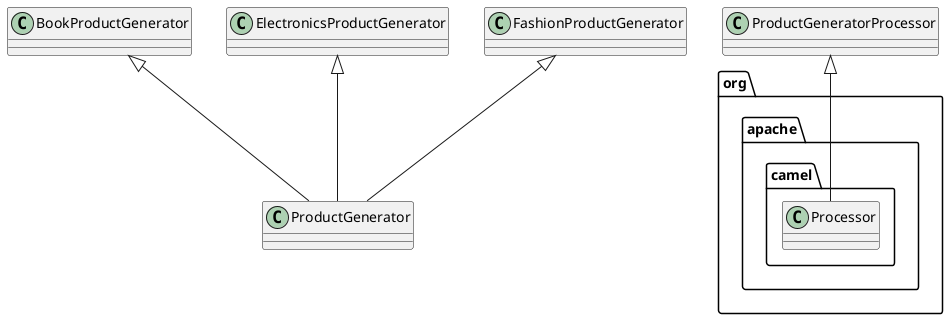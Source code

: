 @startuml
BookProductGenerator <|-- ProductGenerator
ElectronicsProductGenerator <|-- ProductGenerator
FashionProductGenerator <|-- ProductGenerator
ProductGeneratorProcessor <|-- org.apache.camel.Processor
@enduml

